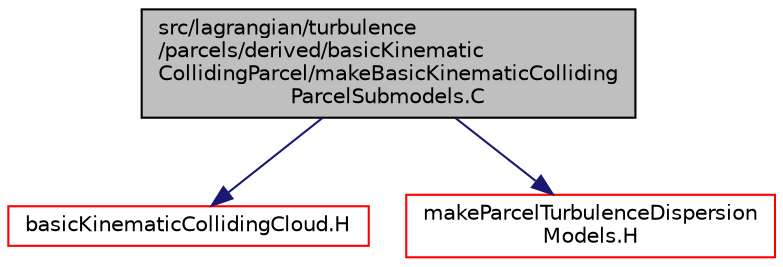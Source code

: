 digraph "src/lagrangian/turbulence/parcels/derived/basicKinematicCollidingParcel/makeBasicKinematicCollidingParcelSubmodels.C"
{
  bgcolor="transparent";
  edge [fontname="Helvetica",fontsize="10",labelfontname="Helvetica",labelfontsize="10"];
  node [fontname="Helvetica",fontsize="10",shape=record];
  Node0 [label="src/lagrangian/turbulence\l/parcels/derived/basicKinematic\lCollidingParcel/makeBasicKinematicColliding\lParcelSubmodels.C",height=0.2,width=0.4,color="black", fillcolor="grey75", style="filled", fontcolor="black"];
  Node0 -> Node1 [color="midnightblue",fontsize="10",style="solid",fontname="Helvetica"];
  Node1 [label="basicKinematicCollidingCloud.H",height=0.2,width=0.4,color="red",URL="$a05843.html"];
  Node0 -> Node439 [color="midnightblue",fontsize="10",style="solid",fontname="Helvetica"];
  Node439 [label="makeParcelTurbulenceDispersion\lModels.H",height=0.2,width=0.4,color="red",URL="$a07484.html"];
}
